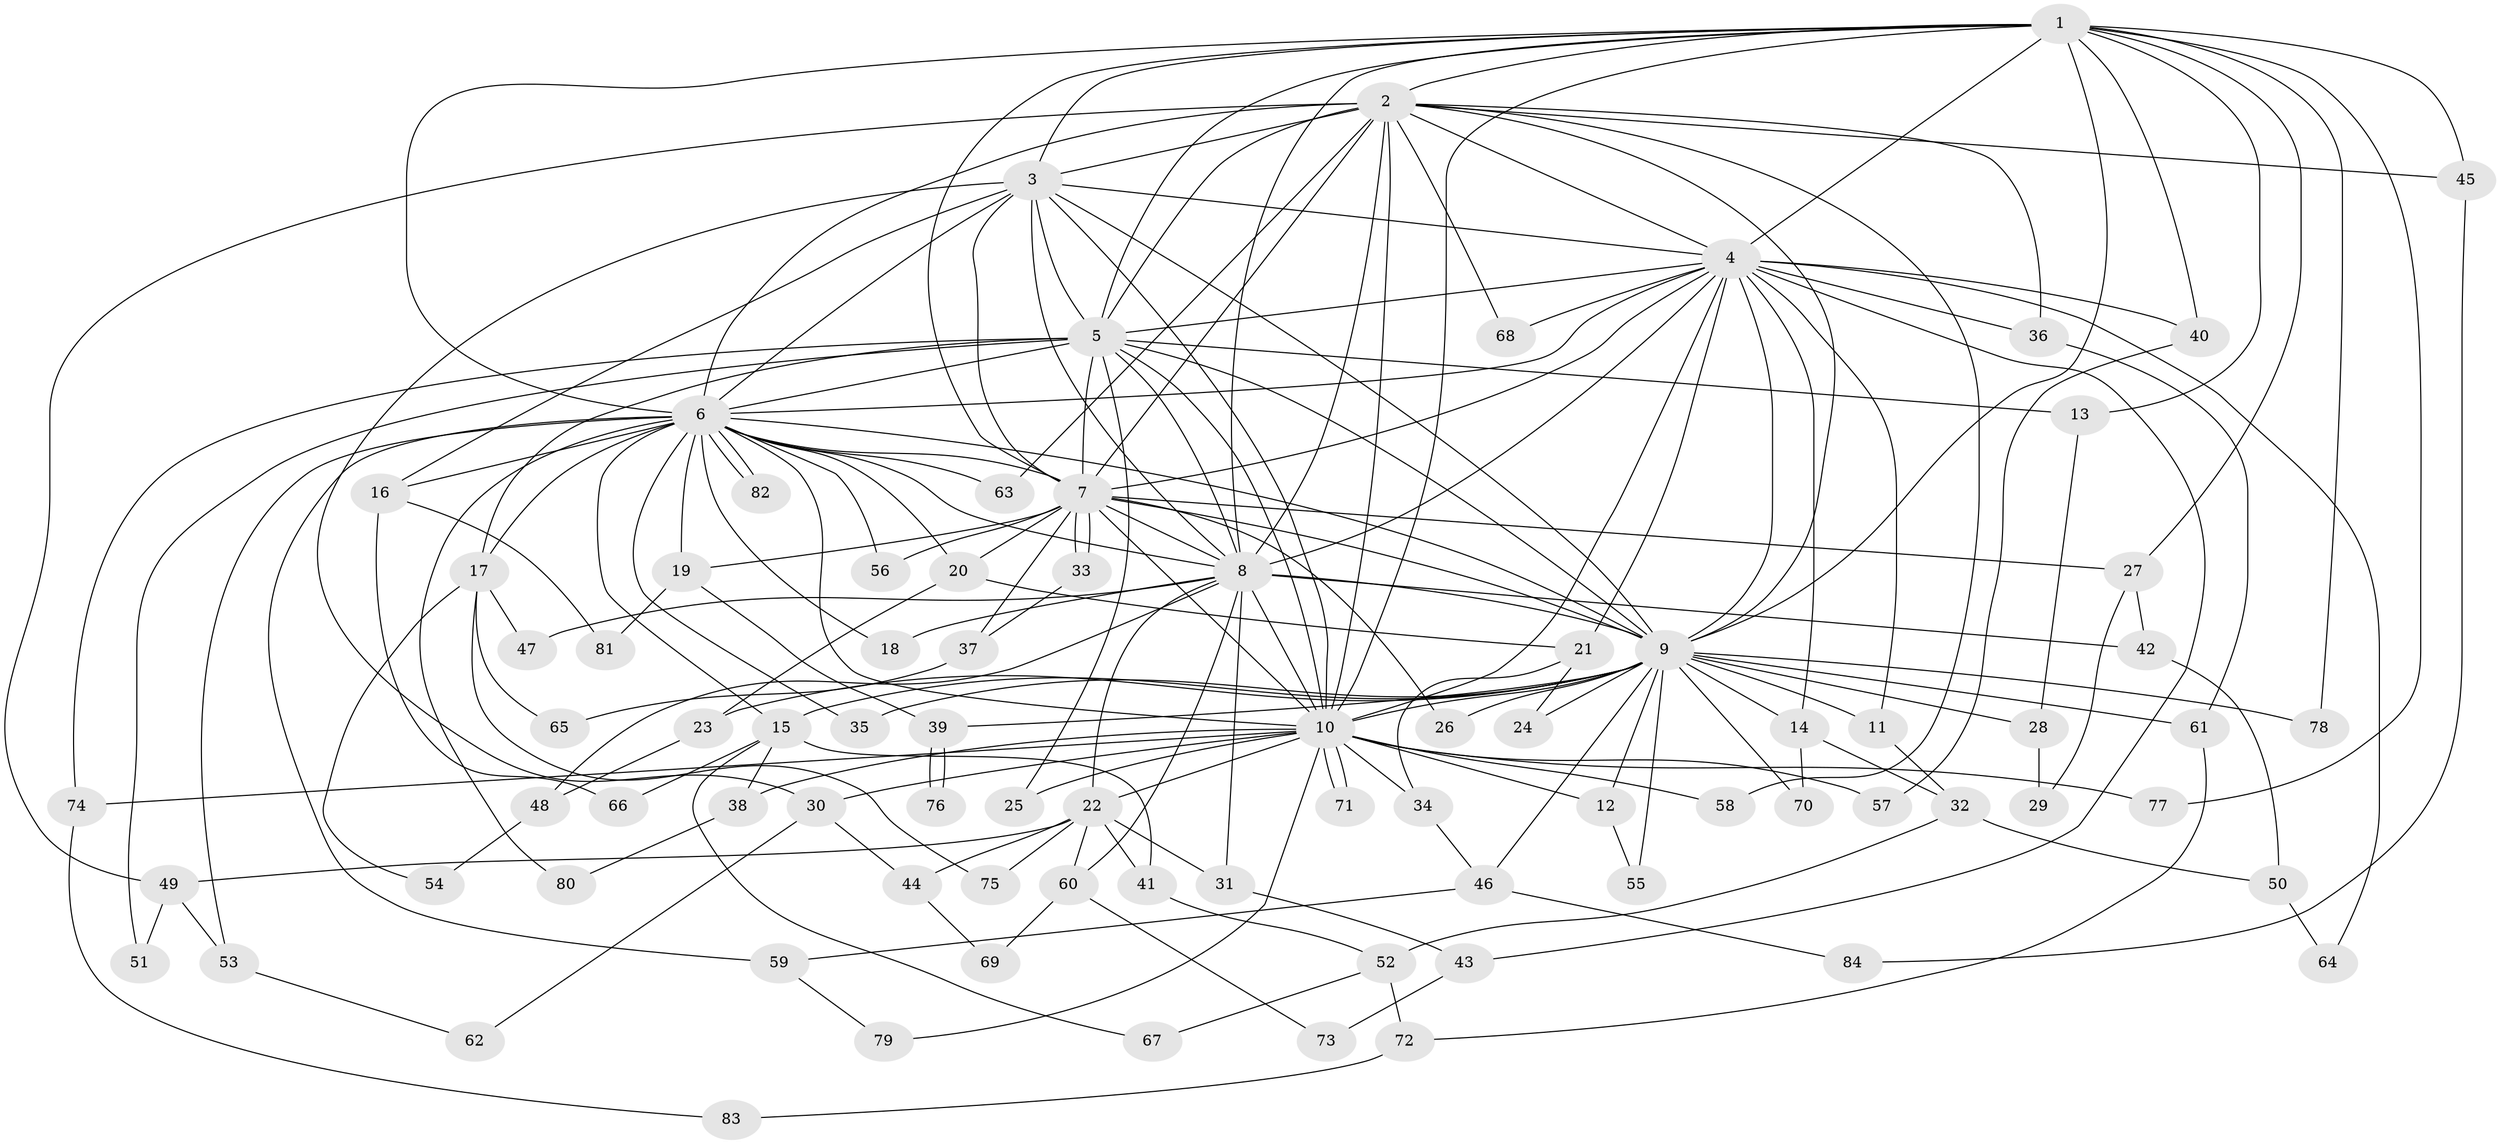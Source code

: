 // Generated by graph-tools (version 1.1) at 2025/49/03/09/25 03:49:29]
// undirected, 84 vertices, 193 edges
graph export_dot {
graph [start="1"]
  node [color=gray90,style=filled];
  1;
  2;
  3;
  4;
  5;
  6;
  7;
  8;
  9;
  10;
  11;
  12;
  13;
  14;
  15;
  16;
  17;
  18;
  19;
  20;
  21;
  22;
  23;
  24;
  25;
  26;
  27;
  28;
  29;
  30;
  31;
  32;
  33;
  34;
  35;
  36;
  37;
  38;
  39;
  40;
  41;
  42;
  43;
  44;
  45;
  46;
  47;
  48;
  49;
  50;
  51;
  52;
  53;
  54;
  55;
  56;
  57;
  58;
  59;
  60;
  61;
  62;
  63;
  64;
  65;
  66;
  67;
  68;
  69;
  70;
  71;
  72;
  73;
  74;
  75;
  76;
  77;
  78;
  79;
  80;
  81;
  82;
  83;
  84;
  1 -- 2;
  1 -- 3;
  1 -- 4;
  1 -- 5;
  1 -- 6;
  1 -- 7;
  1 -- 8;
  1 -- 9;
  1 -- 10;
  1 -- 13;
  1 -- 27;
  1 -- 40;
  1 -- 45;
  1 -- 77;
  1 -- 78;
  2 -- 3;
  2 -- 4;
  2 -- 5;
  2 -- 6;
  2 -- 7;
  2 -- 8;
  2 -- 9;
  2 -- 10;
  2 -- 36;
  2 -- 45;
  2 -- 49;
  2 -- 58;
  2 -- 63;
  2 -- 68;
  3 -- 4;
  3 -- 5;
  3 -- 6;
  3 -- 7;
  3 -- 8;
  3 -- 9;
  3 -- 10;
  3 -- 16;
  3 -- 30;
  4 -- 5;
  4 -- 6;
  4 -- 7;
  4 -- 8;
  4 -- 9;
  4 -- 10;
  4 -- 11;
  4 -- 14;
  4 -- 21;
  4 -- 36;
  4 -- 40;
  4 -- 43;
  4 -- 64;
  4 -- 68;
  5 -- 6;
  5 -- 7;
  5 -- 8;
  5 -- 9;
  5 -- 10;
  5 -- 13;
  5 -- 17;
  5 -- 25;
  5 -- 51;
  5 -- 74;
  6 -- 7;
  6 -- 8;
  6 -- 9;
  6 -- 10;
  6 -- 15;
  6 -- 16;
  6 -- 17;
  6 -- 18;
  6 -- 19;
  6 -- 20;
  6 -- 35;
  6 -- 53;
  6 -- 56;
  6 -- 59;
  6 -- 63;
  6 -- 80;
  6 -- 82;
  6 -- 82;
  7 -- 8;
  7 -- 9;
  7 -- 10;
  7 -- 19;
  7 -- 20;
  7 -- 26;
  7 -- 27;
  7 -- 33;
  7 -- 33;
  7 -- 37;
  7 -- 56;
  8 -- 9;
  8 -- 10;
  8 -- 18;
  8 -- 22;
  8 -- 31;
  8 -- 42;
  8 -- 47;
  8 -- 48;
  8 -- 60;
  9 -- 10;
  9 -- 11;
  9 -- 12;
  9 -- 14;
  9 -- 15;
  9 -- 23;
  9 -- 24;
  9 -- 26;
  9 -- 28;
  9 -- 35;
  9 -- 39;
  9 -- 46;
  9 -- 55;
  9 -- 61;
  9 -- 70;
  9 -- 78;
  10 -- 12;
  10 -- 22;
  10 -- 25;
  10 -- 30;
  10 -- 34;
  10 -- 38;
  10 -- 57;
  10 -- 58;
  10 -- 71;
  10 -- 71;
  10 -- 74;
  10 -- 77;
  10 -- 79;
  11 -- 32;
  12 -- 55;
  13 -- 28;
  14 -- 32;
  14 -- 70;
  15 -- 38;
  15 -- 41;
  15 -- 66;
  15 -- 67;
  16 -- 66;
  16 -- 81;
  17 -- 47;
  17 -- 54;
  17 -- 65;
  17 -- 75;
  19 -- 39;
  19 -- 81;
  20 -- 21;
  20 -- 23;
  21 -- 24;
  21 -- 34;
  22 -- 31;
  22 -- 41;
  22 -- 44;
  22 -- 49;
  22 -- 60;
  22 -- 75;
  23 -- 48;
  27 -- 29;
  27 -- 42;
  28 -- 29;
  30 -- 44;
  30 -- 62;
  31 -- 43;
  32 -- 50;
  32 -- 52;
  33 -- 37;
  34 -- 46;
  36 -- 61;
  37 -- 65;
  38 -- 80;
  39 -- 76;
  39 -- 76;
  40 -- 57;
  41 -- 52;
  42 -- 50;
  43 -- 73;
  44 -- 69;
  45 -- 84;
  46 -- 59;
  46 -- 84;
  48 -- 54;
  49 -- 51;
  49 -- 53;
  50 -- 64;
  52 -- 67;
  52 -- 72;
  53 -- 62;
  59 -- 79;
  60 -- 69;
  60 -- 73;
  61 -- 72;
  72 -- 83;
  74 -- 83;
}

